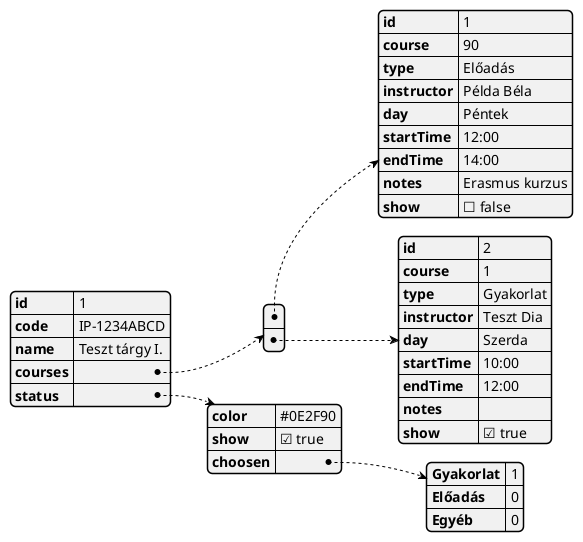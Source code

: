 @startjson subjects
{
  "id": 1,
  "code": "IP-1234ABCD",
  "name": "Teszt tárgy I.",
  "courses": [
    {
      "id": 1,
      "course": 90,
      "type": "Előadás",
      "instructor": "Példa Béla",
      "day": "Péntek",
      "startTime": "12:00",
      "endTime": "14:00",
      "notes": "Erasmus kurzus",
      "show": false
    },
    {
      "id": 2,
      "course": 1,
      "type": "Gyakorlat",
      "instructor": "Teszt Dia",
      "day": "Szerda",
      "startTime": "10:00",
      "endTime": "12:00",
      "notes": "",
      "show": true
    }
  ],
  "status": {
    "color": "#0E2F90",
    "show": true,
    "choosen": {
      "Gyakorlat": 1,
      "Előadás": 0,
      "Egyéb": 0
    }
  }
}
@endjson